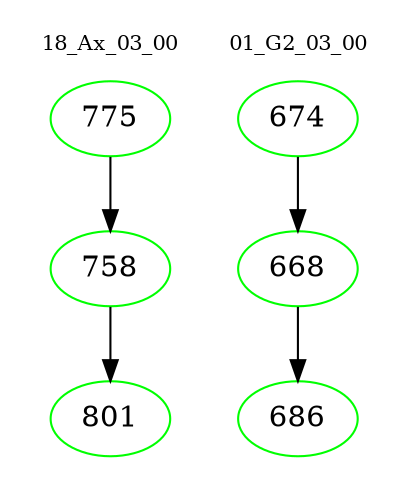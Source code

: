 digraph{
subgraph cluster_0 {
color = white
label = "18_Ax_03_00";
fontsize=10;
T0_775 [label="775", color="green"]
T0_775 -> T0_758 [color="black"]
T0_758 [label="758", color="green"]
T0_758 -> T0_801 [color="black"]
T0_801 [label="801", color="green"]
}
subgraph cluster_1 {
color = white
label = "01_G2_03_00";
fontsize=10;
T1_674 [label="674", color="green"]
T1_674 -> T1_668 [color="black"]
T1_668 [label="668", color="green"]
T1_668 -> T1_686 [color="black"]
T1_686 [label="686", color="green"]
}
}
